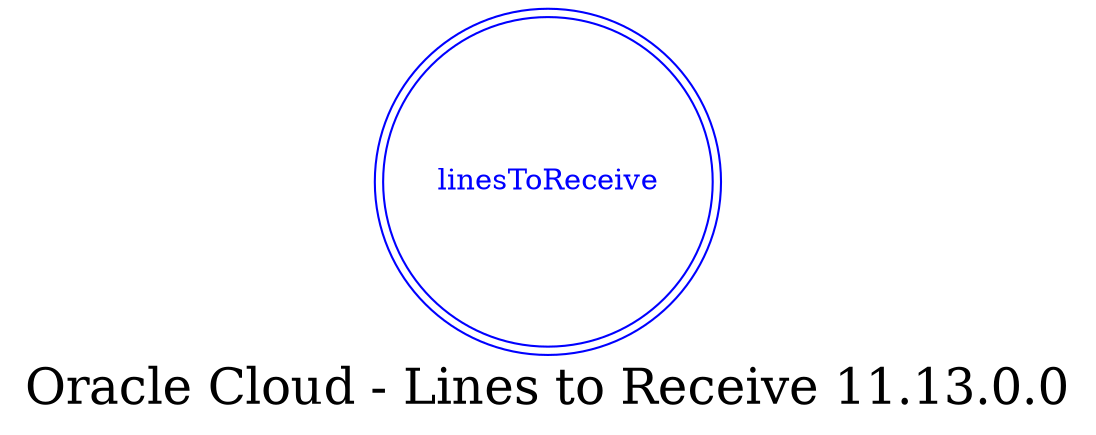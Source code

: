 digraph LexiconGraph {
graph[label="Oracle Cloud - Lines to Receive 11.13.0.0", fontsize=24]
splines=true
"linesToReceive" [color=blue, fontcolor=blue, shape=doublecircle]
}

